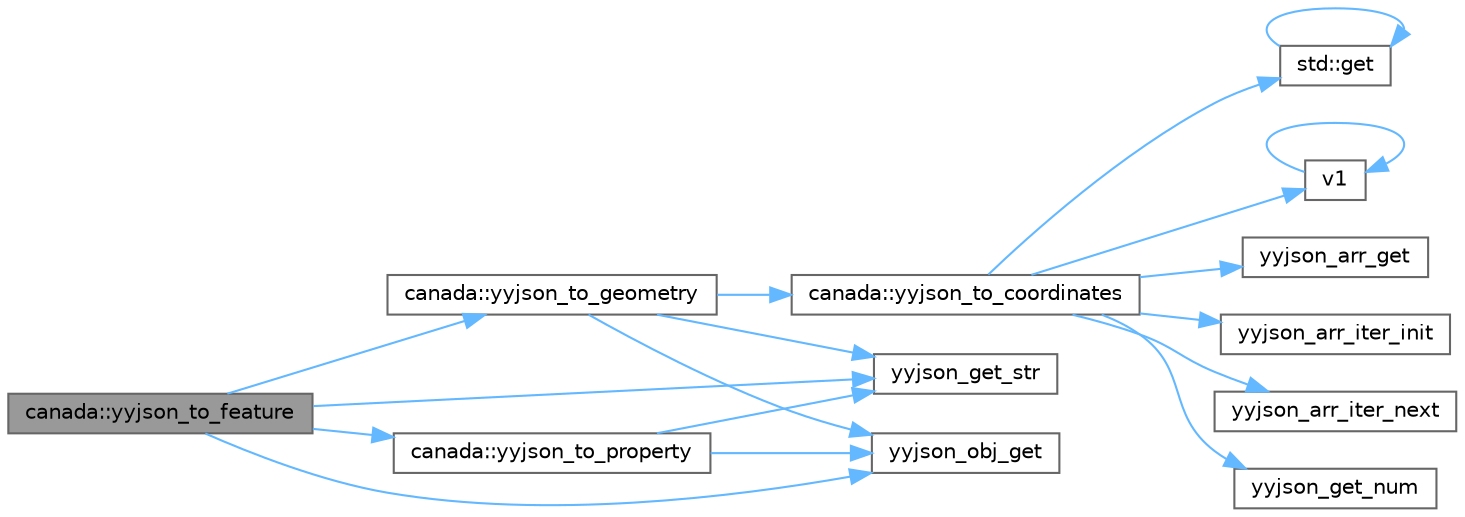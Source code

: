 digraph "canada::yyjson_to_feature"
{
 // LATEX_PDF_SIZE
  bgcolor="transparent";
  edge [fontname=Helvetica,fontsize=10,labelfontname=Helvetica,labelfontsize=10];
  node [fontname=Helvetica,fontsize=10,shape=box,height=0.2,width=0.4];
  rankdir="LR";
  Node1 [id="Node000001",label="canada::yyjson_to_feature",height=0.2,width=0.4,color="gray40", fillcolor="grey60", style="filled", fontcolor="black",tooltip=" "];
  Node1 -> Node2 [id="edge18_Node000001_Node000002",color="steelblue1",style="solid",tooltip=" "];
  Node2 [id="Node000002",label="yyjson_get_str",height=0.2,width=0.4,color="grey40", fillcolor="white", style="filled",URL="$yyjson_8h.html#a986e994db00b2749e000af0a4331454c",tooltip=" "];
  Node1 -> Node3 [id="edge19_Node000001_Node000003",color="steelblue1",style="solid",tooltip=" "];
  Node3 [id="Node000003",label="yyjson_obj_get",height=0.2,width=0.4,color="grey40", fillcolor="white", style="filled",URL="$yyjson_8h.html#a1e8a4dea2e9e9248acde14c664ab702b",tooltip=" "];
  Node1 -> Node4 [id="edge20_Node000001_Node000004",color="steelblue1",style="solid",tooltip=" "];
  Node4 [id="Node000004",label="canada::yyjson_to_geometry",height=0.2,width=0.4,color="grey40", fillcolor="white", style="filled",URL="$namespacecanada.html#aa22bda396955b6208368f9cae874e4d4",tooltip=" "];
  Node4 -> Node2 [id="edge21_Node000004_Node000002",color="steelblue1",style="solid",tooltip=" "];
  Node4 -> Node3 [id="edge22_Node000004_Node000003",color="steelblue1",style="solid",tooltip=" "];
  Node4 -> Node5 [id="edge23_Node000004_Node000005",color="steelblue1",style="solid",tooltip=" "];
  Node5 [id="Node000005",label="canada::yyjson_to_coordinates",height=0.2,width=0.4,color="grey40", fillcolor="white", style="filled",URL="$namespacecanada.html#ae00791ec4a9be9e58af8e5b71b130c6f",tooltip=" "];
  Node5 -> Node6 [id="edge24_Node000005_Node000006",color="steelblue1",style="solid",tooltip=" "];
  Node6 [id="Node000006",label="std::get",height=0.2,width=0.4,color="grey40", fillcolor="white", style="filled",URL="$namespacestd.html#aae41d8280b7ccc3f0e0a0be2dab21c8f",tooltip="Gets an element by index."];
  Node6 -> Node6 [id="edge25_Node000006_Node000006",color="steelblue1",style="solid",tooltip=" "];
  Node5 -> Node7 [id="edge26_Node000005_Node000007",color="steelblue1",style="solid",tooltip=" "];
  Node7 [id="Node000007",label="v1",height=0.2,width=0.4,color="grey40", fillcolor="white", style="filled",URL="$_tutorial___reshape_mat2_vec_8cpp.html#a10bd710692c91bc238f2e1da77730678",tooltip=" "];
  Node7 -> Node7 [id="edge27_Node000007_Node000007",color="steelblue1",style="solid",tooltip=" "];
  Node5 -> Node8 [id="edge28_Node000005_Node000008",color="steelblue1",style="solid",tooltip=" "];
  Node8 [id="Node000008",label="yyjson_arr_get",height=0.2,width=0.4,color="grey40", fillcolor="white", style="filled",URL="$yyjson_8h.html#ac709738fbf9da708c28992c40746fcbf",tooltip=" "];
  Node5 -> Node9 [id="edge29_Node000005_Node000009",color="steelblue1",style="solid",tooltip=" "];
  Node9 [id="Node000009",label="yyjson_arr_iter_init",height=0.2,width=0.4,color="grey40", fillcolor="white", style="filled",URL="$yyjson_8h.html#a95aebc83fff9793f7701a6e37df5e03f",tooltip=" "];
  Node5 -> Node10 [id="edge30_Node000005_Node000010",color="steelblue1",style="solid",tooltip=" "];
  Node10 [id="Node000010",label="yyjson_arr_iter_next",height=0.2,width=0.4,color="grey40", fillcolor="white", style="filled",URL="$yyjson_8h.html#ab608a351427921421a2e23877399acd5",tooltip=" "];
  Node5 -> Node11 [id="edge31_Node000005_Node000011",color="steelblue1",style="solid",tooltip=" "];
  Node11 [id="Node000011",label="yyjson_get_num",height=0.2,width=0.4,color="grey40", fillcolor="white", style="filled",URL="$yyjson_8h.html#ac24ffc0726b50f38283c9f01f4e58d9b",tooltip=" "];
  Node1 -> Node12 [id="edge32_Node000001_Node000012",color="steelblue1",style="solid",tooltip=" "];
  Node12 [id="Node000012",label="canada::yyjson_to_property",height=0.2,width=0.4,color="grey40", fillcolor="white", style="filled",URL="$namespacecanada.html#ad260012d2a97dcefd95033940cde2e04",tooltip=" "];
  Node12 -> Node2 [id="edge33_Node000012_Node000002",color="steelblue1",style="solid",tooltip=" "];
  Node12 -> Node3 [id="edge34_Node000012_Node000003",color="steelblue1",style="solid",tooltip=" "];
}
